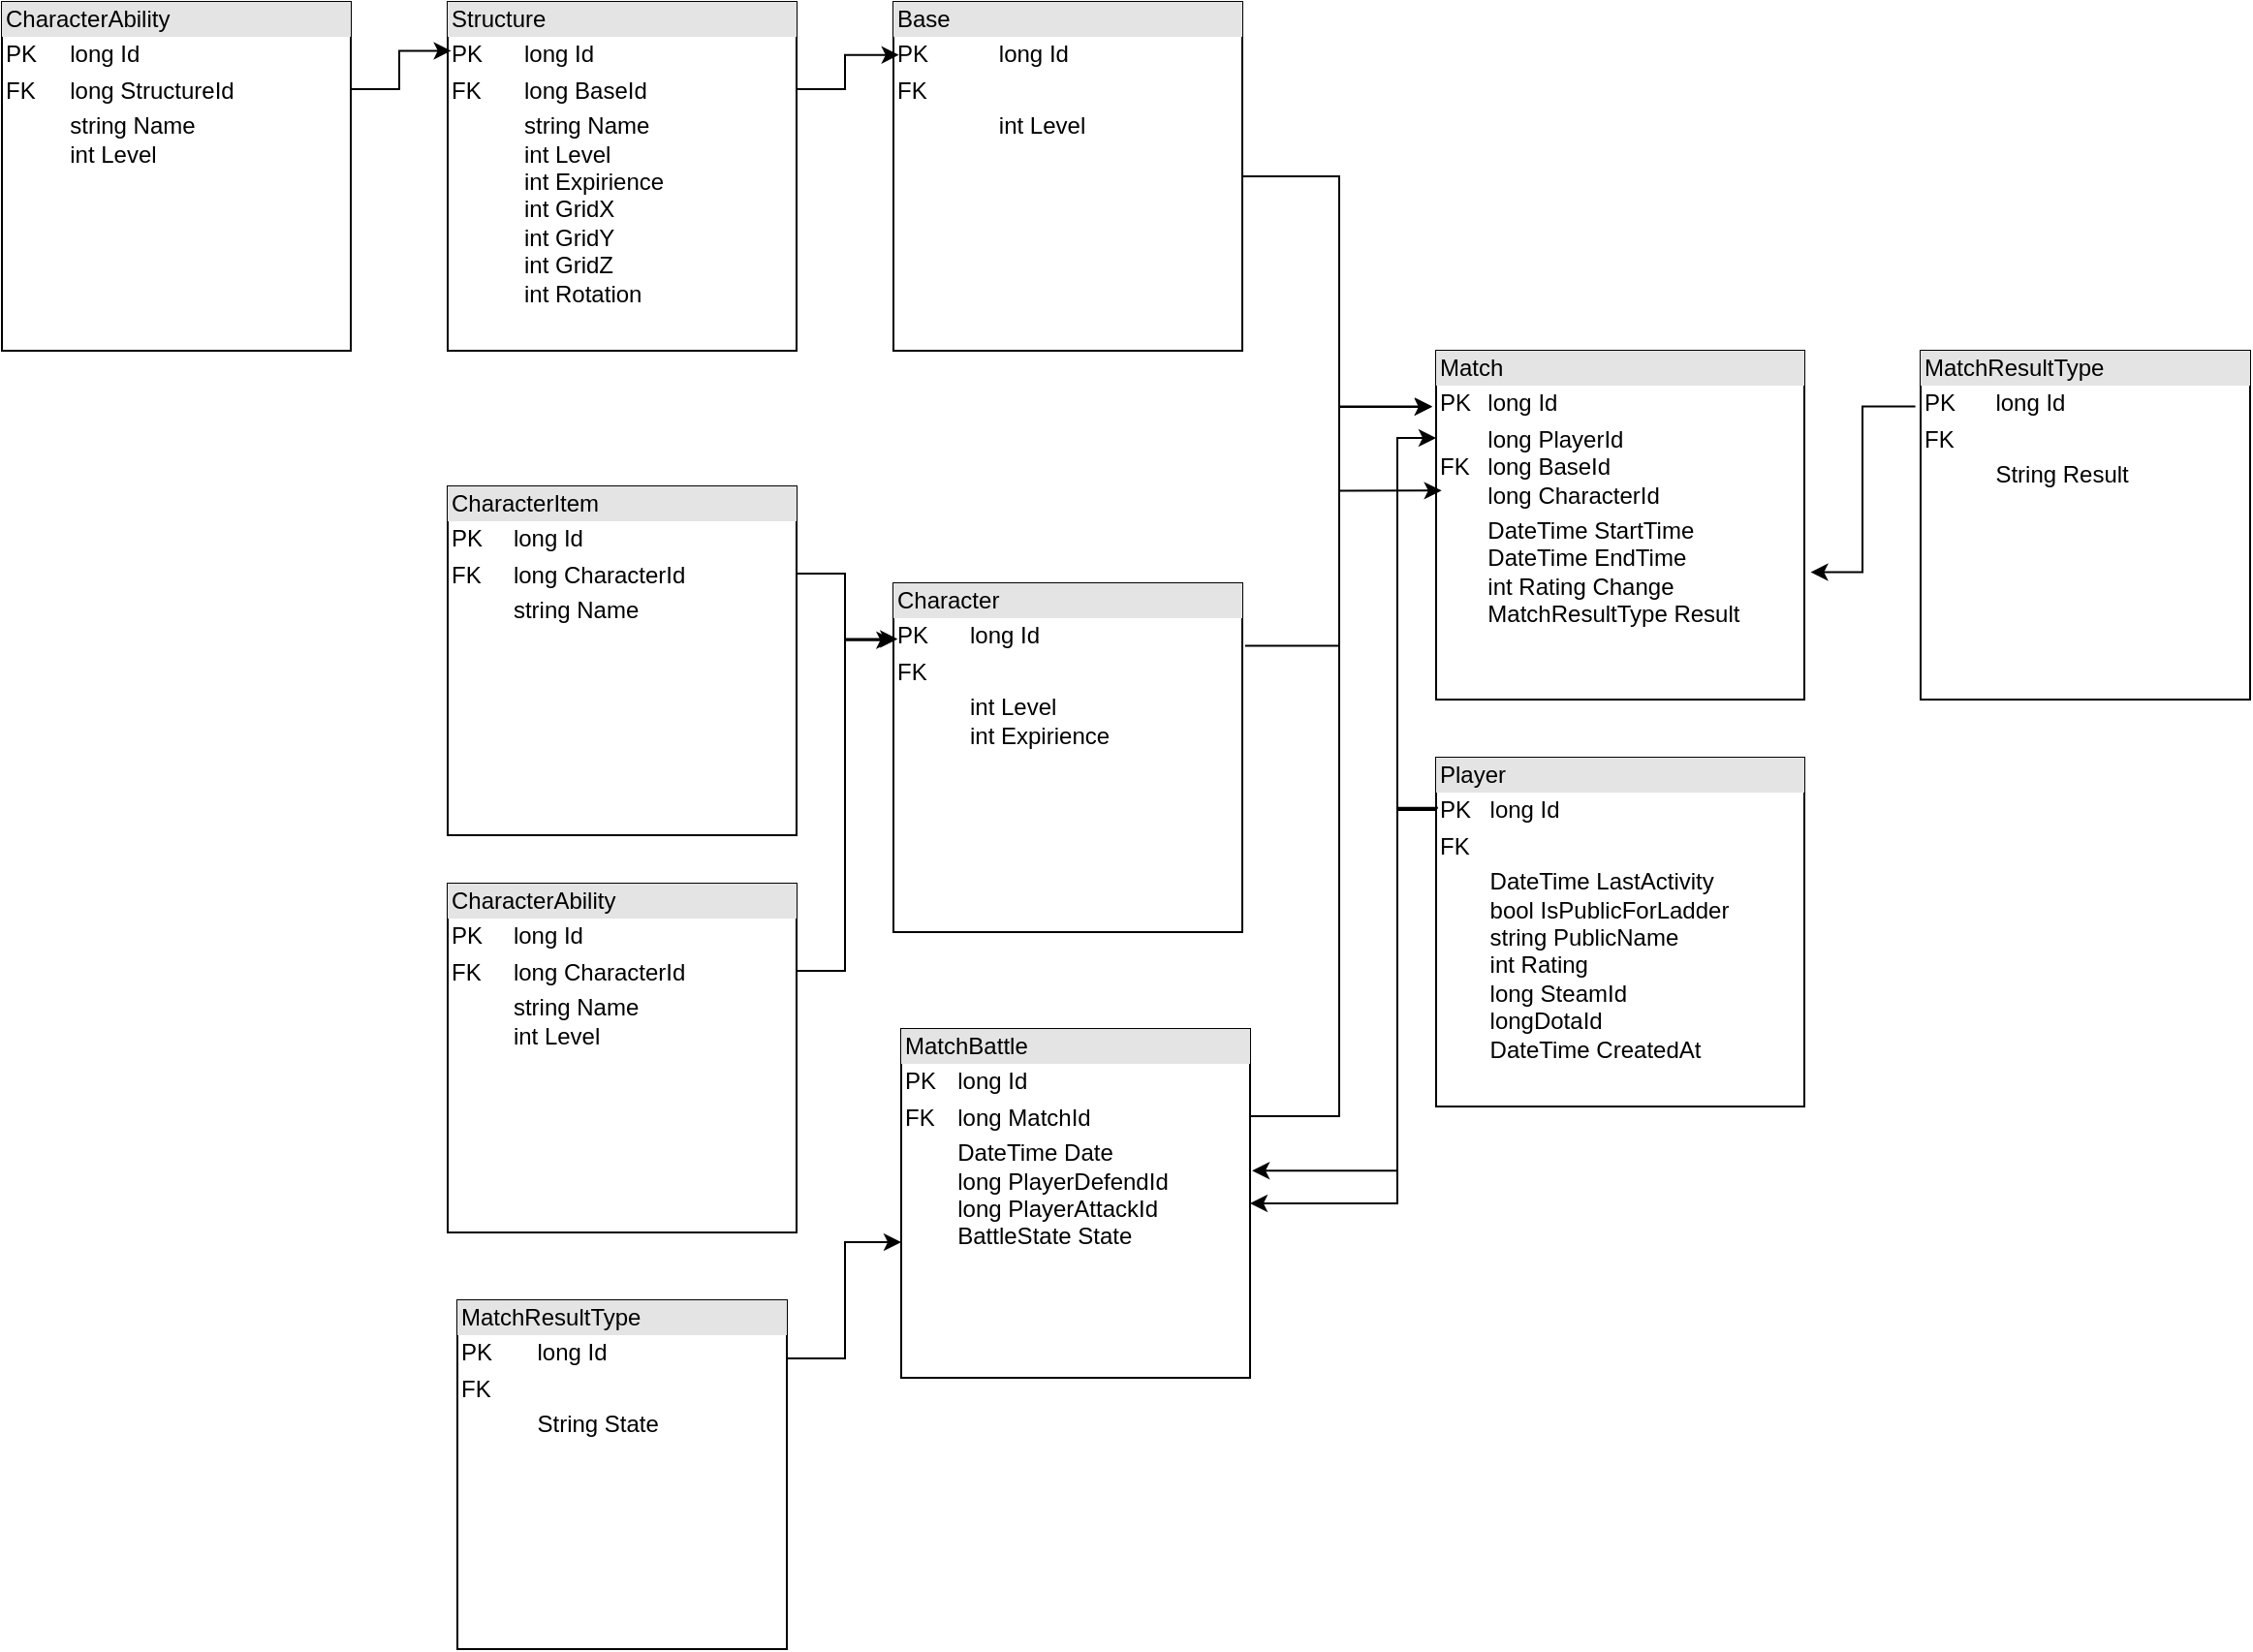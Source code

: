 <mxfile version="27.0.6">
  <diagram id="C5RBs43oDa-KdzZeNtuy" name="Page-1">
    <mxGraphModel dx="2505" dy="926" grid="1" gridSize="10" guides="1" tooltips="1" connect="1" arrows="1" fold="1" page="1" pageScale="1" pageWidth="827" pageHeight="1169" math="0" shadow="0">
      <root>
        <mxCell id="WIyWlLk6GJQsqaUBKTNV-0" />
        <mxCell id="WIyWlLk6GJQsqaUBKTNV-1" parent="WIyWlLk6GJQsqaUBKTNV-0" />
        <mxCell id="qjPhhf1BPXPf3cThABQ9-6" style="edgeStyle=orthogonalEdgeStyle;rounded=0;orthogonalLoop=1;jettySize=auto;html=1;entryX=0;entryY=0.25;entryDx=0;entryDy=0;exitX=-0.001;exitY=0.146;exitDx=0;exitDy=0;exitPerimeter=0;" edge="1" parent="WIyWlLk6GJQsqaUBKTNV-1" source="_eDPKXbgIYeM6eCFVfQq-17" target="_eDPKXbgIYeM6eCFVfQq-20">
          <mxGeometry relative="1" as="geometry" />
        </mxCell>
        <mxCell id="qjPhhf1BPXPf3cThABQ9-13" style="edgeStyle=orthogonalEdgeStyle;rounded=0;orthogonalLoop=1;jettySize=auto;html=1;exitX=0.011;exitY=0.15;exitDx=0;exitDy=0;exitPerimeter=0;entryX=1;entryY=0.5;entryDx=0;entryDy=0;" edge="1" parent="WIyWlLk6GJQsqaUBKTNV-1" source="_eDPKXbgIYeM6eCFVfQq-17" target="_eDPKXbgIYeM6eCFVfQq-23">
          <mxGeometry relative="1" as="geometry">
            <mxPoint x="420" y="650" as="targetPoint" />
            <Array as="points">
              <mxPoint x="490" y="457" />
              <mxPoint x="490" y="660" />
            </Array>
          </mxGeometry>
        </mxCell>
        <mxCell id="_eDPKXbgIYeM6eCFVfQq-17" value="&lt;div style=&quot;box-sizing: border-box; width: 100%; background: rgb(228, 228, 228); padding: 2px;&quot;&gt;Player&lt;/div&gt;&lt;table style=&quot;width:100%;font-size:1em;&quot; cellpadding=&quot;2&quot; cellspacing=&quot;0&quot;&gt;&lt;tbody&gt;&lt;tr&gt;&lt;td&gt;PK&lt;/td&gt;&lt;td&gt;long Id&lt;/td&gt;&lt;/tr&gt;&lt;tr&gt;&lt;td&gt;FK&lt;/td&gt;&lt;td&gt;&lt;br&gt;&lt;/td&gt;&lt;/tr&gt;&lt;tr&gt;&lt;td&gt;&lt;br&gt;&lt;/td&gt;&lt;td&gt;DateTime LastActivity&lt;br&gt;bool IsPublicForLadder&lt;br&gt;string PublicName&lt;br&gt;int Rating&lt;br&gt;long SteamId&lt;br&gt;longDotaId&lt;br&gt;DateTime CreatedAt&lt;/td&gt;&lt;/tr&gt;&lt;/tbody&gt;&lt;/table&gt;" style="verticalAlign=top;align=left;overflow=fill;html=1;whiteSpace=wrap;" parent="WIyWlLk6GJQsqaUBKTNV-1" vertex="1">
          <mxGeometry x="510" y="430" width="190" height="180" as="geometry" />
        </mxCell>
        <mxCell id="_eDPKXbgIYeM6eCFVfQq-20" value="&lt;div style=&quot;box-sizing: border-box; width: 100%; background: rgb(228, 228, 228); padding: 2px;&quot;&gt;Match&lt;/div&gt;&lt;table style=&quot;width:100%;font-size:1em;&quot; cellpadding=&quot;2&quot; cellspacing=&quot;0&quot;&gt;&lt;tbody&gt;&lt;tr&gt;&lt;td&gt;PK&lt;/td&gt;&lt;td&gt;long Id&lt;/td&gt;&lt;/tr&gt;&lt;tr&gt;&lt;td&gt;FK&lt;/td&gt;&lt;td&gt;long PlayerId&lt;br&gt;long BaseId&lt;br&gt;long CharacterId&lt;/td&gt;&lt;/tr&gt;&lt;tr&gt;&lt;td&gt;&lt;br&gt;&lt;/td&gt;&lt;td&gt;DateTime StartTime&lt;br&gt;DateTime EndTime&lt;br&gt;int Rating Change&lt;br&gt;MatchResultType Result&lt;/td&gt;&lt;/tr&gt;&lt;/tbody&gt;&lt;/table&gt;" style="verticalAlign=top;align=left;overflow=fill;html=1;whiteSpace=wrap;" parent="WIyWlLk6GJQsqaUBKTNV-1" vertex="1">
          <mxGeometry x="510" y="220" width="190" height="180" as="geometry" />
        </mxCell>
        <mxCell id="_eDPKXbgIYeM6eCFVfQq-21" value="&lt;div style=&quot;box-sizing: border-box; width: 100%; background: rgb(228, 228, 228); padding: 2px;&quot;&gt;MatchResultType&lt;/div&gt;&lt;table style=&quot;width:100%;font-size:1em;&quot; cellpadding=&quot;2&quot; cellspacing=&quot;0&quot;&gt;&lt;tbody&gt;&lt;tr&gt;&lt;td&gt;PK&lt;/td&gt;&lt;td&gt;long Id&lt;/td&gt;&lt;/tr&gt;&lt;tr&gt;&lt;td&gt;FK&lt;/td&gt;&lt;td&gt;&lt;br&gt;&lt;/td&gt;&lt;/tr&gt;&lt;tr&gt;&lt;td&gt;&lt;br&gt;&lt;/td&gt;&lt;td&gt;String Result&lt;/td&gt;&lt;/tr&gt;&lt;/tbody&gt;&lt;/table&gt;" style="verticalAlign=top;align=left;overflow=fill;html=1;whiteSpace=wrap;" parent="WIyWlLk6GJQsqaUBKTNV-1" vertex="1">
          <mxGeometry x="760" y="220" width="170" height="180" as="geometry" />
        </mxCell>
        <mxCell id="_eDPKXbgIYeM6eCFVfQq-23" value="&lt;div style=&quot;box-sizing: border-box; width: 100%; background: rgb(228, 228, 228); padding: 2px;&quot;&gt;MatchBattle&lt;/div&gt;&lt;table style=&quot;width:100%;font-size:1em;&quot; cellpadding=&quot;2&quot; cellspacing=&quot;0&quot;&gt;&lt;tbody&gt;&lt;tr&gt;&lt;td&gt;PK&lt;/td&gt;&lt;td&gt;long Id&lt;/td&gt;&lt;/tr&gt;&lt;tr&gt;&lt;td&gt;FK&lt;/td&gt;&lt;td&gt;long MatchId&lt;/td&gt;&lt;/tr&gt;&lt;tr&gt;&lt;td&gt;&lt;br&gt;&lt;/td&gt;&lt;td&gt;DateTime Date&lt;br&gt;long PlayerDefendId&lt;br&gt;long PlayerAttackId&lt;br&gt;BattleState State&lt;/td&gt;&lt;/tr&gt;&lt;/tbody&gt;&lt;/table&gt;" style="verticalAlign=top;align=left;overflow=fill;html=1;whiteSpace=wrap;" parent="WIyWlLk6GJQsqaUBKTNV-1" vertex="1">
          <mxGeometry x="234" y="570" width="180" height="180" as="geometry" />
        </mxCell>
        <mxCell id="_eDPKXbgIYeM6eCFVfQq-24" value="&lt;div style=&quot;box-sizing: border-box; width: 100%; background: rgb(228, 228, 228); padding: 2px;&quot;&gt;Character&lt;/div&gt;&lt;table style=&quot;width:100%;font-size:1em;&quot; cellpadding=&quot;2&quot; cellspacing=&quot;0&quot;&gt;&lt;tbody&gt;&lt;tr&gt;&lt;td&gt;PK&lt;/td&gt;&lt;td&gt;long Id&lt;/td&gt;&lt;/tr&gt;&lt;tr&gt;&lt;td&gt;FK&lt;/td&gt;&lt;td&gt;&lt;br&gt;&lt;/td&gt;&lt;/tr&gt;&lt;tr&gt;&lt;td&gt;&lt;br&gt;&lt;/td&gt;&lt;td&gt;int Level&lt;br&gt;int Expirience&lt;/td&gt;&lt;/tr&gt;&lt;/tbody&gt;&lt;/table&gt;" style="verticalAlign=top;align=left;overflow=fill;html=1;whiteSpace=wrap;" parent="WIyWlLk6GJQsqaUBKTNV-1" vertex="1">
          <mxGeometry x="230" y="340" width="180" height="180" as="geometry" />
        </mxCell>
        <mxCell id="qjPhhf1BPXPf3cThABQ9-9" style="edgeStyle=orthogonalEdgeStyle;rounded=0;orthogonalLoop=1;jettySize=auto;html=1;entryX=0.012;entryY=0.16;entryDx=0;entryDy=0;entryPerimeter=0;exitX=1;exitY=0.25;exitDx=0;exitDy=0;" edge="1" parent="WIyWlLk6GJQsqaUBKTNV-1" source="qjPhhf1BPXPf3cThABQ9-0" target="_eDPKXbgIYeM6eCFVfQq-24">
          <mxGeometry relative="1" as="geometry" />
        </mxCell>
        <mxCell id="qjPhhf1BPXPf3cThABQ9-0" value="&lt;div style=&quot;box-sizing: border-box; width: 100%; background: rgb(228, 228, 228); padding: 2px;&quot;&gt;CharacterItem&lt;/div&gt;&lt;table style=&quot;width:100%;font-size:1em;&quot; cellpadding=&quot;2&quot; cellspacing=&quot;0&quot;&gt;&lt;tbody&gt;&lt;tr&gt;&lt;td&gt;PK&lt;/td&gt;&lt;td&gt;long Id&lt;/td&gt;&lt;/tr&gt;&lt;tr&gt;&lt;td&gt;FK&lt;/td&gt;&lt;td&gt;long CharacterId&lt;/td&gt;&lt;/tr&gt;&lt;tr&gt;&lt;td&gt;&lt;br&gt;&lt;/td&gt;&lt;td&gt;string Name&lt;/td&gt;&lt;/tr&gt;&lt;/tbody&gt;&lt;/table&gt;" style="verticalAlign=top;align=left;overflow=fill;html=1;whiteSpace=wrap;" vertex="1" parent="WIyWlLk6GJQsqaUBKTNV-1">
          <mxGeometry y="290" width="180" height="180" as="geometry" />
        </mxCell>
        <mxCell id="qjPhhf1BPXPf3cThABQ9-2" value="&lt;div style=&quot;box-sizing: border-box; width: 100%; background: rgb(228, 228, 228); padding: 2px;&quot;&gt;CharacterAbility&lt;/div&gt;&lt;table style=&quot;width:100%;font-size:1em;&quot; cellpadding=&quot;2&quot; cellspacing=&quot;0&quot;&gt;&lt;tbody&gt;&lt;tr&gt;&lt;td&gt;PK&lt;/td&gt;&lt;td&gt;long Id&lt;/td&gt;&lt;/tr&gt;&lt;tr&gt;&lt;td&gt;FK&lt;/td&gt;&lt;td&gt;long CharacterId&lt;/td&gt;&lt;/tr&gt;&lt;tr&gt;&lt;td&gt;&lt;br&gt;&lt;/td&gt;&lt;td&gt;string Name&lt;br&gt;int Level&lt;/td&gt;&lt;/tr&gt;&lt;/tbody&gt;&lt;/table&gt;" style="verticalAlign=top;align=left;overflow=fill;html=1;whiteSpace=wrap;" vertex="1" parent="WIyWlLk6GJQsqaUBKTNV-1">
          <mxGeometry y="495" width="180" height="180" as="geometry" />
        </mxCell>
        <mxCell id="qjPhhf1BPXPf3cThABQ9-4" style="edgeStyle=orthogonalEdgeStyle;rounded=0;orthogonalLoop=1;jettySize=auto;html=1;entryX=1.017;entryY=0.635;entryDx=0;entryDy=0;entryPerimeter=0;exitX=-0.016;exitY=0.16;exitDx=0;exitDy=0;exitPerimeter=0;" edge="1" parent="WIyWlLk6GJQsqaUBKTNV-1" source="_eDPKXbgIYeM6eCFVfQq-21" target="_eDPKXbgIYeM6eCFVfQq-20">
          <mxGeometry relative="1" as="geometry" />
        </mxCell>
        <mxCell id="qjPhhf1BPXPf3cThABQ9-8" style="edgeStyle=orthogonalEdgeStyle;rounded=0;orthogonalLoop=1;jettySize=auto;html=1;entryX=-0.01;entryY=0.16;entryDx=0;entryDy=0;entryPerimeter=0;exitX=1;exitY=0.25;exitDx=0;exitDy=0;" edge="1" parent="WIyWlLk6GJQsqaUBKTNV-1" source="_eDPKXbgIYeM6eCFVfQq-23" target="_eDPKXbgIYeM6eCFVfQq-20">
          <mxGeometry relative="1" as="geometry">
            <Array as="points">
              <mxPoint x="460" y="615" />
              <mxPoint x="460" y="249" />
            </Array>
          </mxGeometry>
        </mxCell>
        <mxCell id="qjPhhf1BPXPf3cThABQ9-10" style="edgeStyle=orthogonalEdgeStyle;rounded=0;orthogonalLoop=1;jettySize=auto;html=1;entryX=0.001;entryY=0.163;entryDx=0;entryDy=0;entryPerimeter=0;exitX=1;exitY=0.25;exitDx=0;exitDy=0;" edge="1" parent="WIyWlLk6GJQsqaUBKTNV-1" source="qjPhhf1BPXPf3cThABQ9-2" target="_eDPKXbgIYeM6eCFVfQq-24">
          <mxGeometry relative="1" as="geometry" />
        </mxCell>
        <mxCell id="qjPhhf1BPXPf3cThABQ9-11" style="edgeStyle=orthogonalEdgeStyle;rounded=0;orthogonalLoop=1;jettySize=auto;html=1;entryX=1.006;entryY=0.406;entryDx=0;entryDy=0;entryPerimeter=0;exitX=0.005;exitY=0.144;exitDx=0;exitDy=0;exitPerimeter=0;" edge="1" parent="WIyWlLk6GJQsqaUBKTNV-1" source="_eDPKXbgIYeM6eCFVfQq-17" target="_eDPKXbgIYeM6eCFVfQq-23">
          <mxGeometry relative="1" as="geometry">
            <Array as="points">
              <mxPoint x="490" y="456" />
              <mxPoint x="490" y="643" />
            </Array>
          </mxGeometry>
        </mxCell>
        <mxCell id="qjPhhf1BPXPf3cThABQ9-15" value="&lt;div style=&quot;box-sizing: border-box; width: 100%; background: rgb(228, 228, 228); padding: 2px;&quot;&gt;Base&lt;/div&gt;&lt;table style=&quot;width:100%;font-size:1em;&quot; cellpadding=&quot;2&quot; cellspacing=&quot;0&quot;&gt;&lt;tbody&gt;&lt;tr&gt;&lt;td&gt;PK&lt;/td&gt;&lt;td&gt;long Id&lt;/td&gt;&lt;/tr&gt;&lt;tr&gt;&lt;td&gt;FK&lt;/td&gt;&lt;td&gt;&lt;br&gt;&lt;/td&gt;&lt;/tr&gt;&lt;tr&gt;&lt;td&gt;&lt;br&gt;&lt;/td&gt;&lt;td&gt;int Level&lt;/td&gt;&lt;/tr&gt;&lt;/tbody&gt;&lt;/table&gt;" style="verticalAlign=top;align=left;overflow=fill;html=1;whiteSpace=wrap;" vertex="1" parent="WIyWlLk6GJQsqaUBKTNV-1">
          <mxGeometry x="230" y="40" width="180" height="180" as="geometry" />
        </mxCell>
        <mxCell id="qjPhhf1BPXPf3cThABQ9-16" style="edgeStyle=orthogonalEdgeStyle;rounded=0;orthogonalLoop=1;jettySize=auto;html=1;entryX=-0.011;entryY=0.161;entryDx=0;entryDy=0;entryPerimeter=0;" edge="1" parent="WIyWlLk6GJQsqaUBKTNV-1" source="qjPhhf1BPXPf3cThABQ9-15" target="_eDPKXbgIYeM6eCFVfQq-20">
          <mxGeometry relative="1" as="geometry" />
        </mxCell>
        <mxCell id="qjPhhf1BPXPf3cThABQ9-18" style="edgeStyle=orthogonalEdgeStyle;rounded=0;orthogonalLoop=1;jettySize=auto;html=1;entryX=0.015;entryY=0.401;entryDx=0;entryDy=0;entryPerimeter=0;exitX=1.008;exitY=0.179;exitDx=0;exitDy=0;exitPerimeter=0;" edge="1" parent="WIyWlLk6GJQsqaUBKTNV-1" source="_eDPKXbgIYeM6eCFVfQq-24" target="_eDPKXbgIYeM6eCFVfQq-20">
          <mxGeometry relative="1" as="geometry" />
        </mxCell>
        <mxCell id="qjPhhf1BPXPf3cThABQ9-19" value="&lt;div style=&quot;box-sizing: border-box; width: 100%; background: rgb(228, 228, 228); padding: 2px;&quot;&gt;Structure&lt;/div&gt;&lt;table style=&quot;width:100%;font-size:1em;&quot; cellpadding=&quot;2&quot; cellspacing=&quot;0&quot;&gt;&lt;tbody&gt;&lt;tr&gt;&lt;td&gt;PK&lt;/td&gt;&lt;td&gt;long Id&lt;/td&gt;&lt;/tr&gt;&lt;tr&gt;&lt;td&gt;FK&lt;/td&gt;&lt;td&gt;long BaseId&lt;/td&gt;&lt;/tr&gt;&lt;tr&gt;&lt;td&gt;&lt;br&gt;&lt;/td&gt;&lt;td&gt;string Name&lt;br&gt;int Level&lt;br&gt;int Expirience&lt;br&gt;int GridX&lt;br&gt;int GridY&lt;br&gt;int GridZ&lt;br&gt;int Rotation&lt;/td&gt;&lt;/tr&gt;&lt;/tbody&gt;&lt;/table&gt;" style="verticalAlign=top;align=left;overflow=fill;html=1;whiteSpace=wrap;" vertex="1" parent="WIyWlLk6GJQsqaUBKTNV-1">
          <mxGeometry y="40" width="180" height="180" as="geometry" />
        </mxCell>
        <mxCell id="qjPhhf1BPXPf3cThABQ9-20" style="edgeStyle=orthogonalEdgeStyle;rounded=0;orthogonalLoop=1;jettySize=auto;html=1;entryX=0.016;entryY=0.152;entryDx=0;entryDy=0;entryPerimeter=0;exitX=1;exitY=0.25;exitDx=0;exitDy=0;" edge="1" parent="WIyWlLk6GJQsqaUBKTNV-1" source="qjPhhf1BPXPf3cThABQ9-19" target="qjPhhf1BPXPf3cThABQ9-15">
          <mxGeometry relative="1" as="geometry" />
        </mxCell>
        <mxCell id="qjPhhf1BPXPf3cThABQ9-22" value="&lt;div style=&quot;box-sizing: border-box; width: 100%; background: rgb(228, 228, 228); padding: 2px;&quot;&gt;CharacterAbility&lt;/div&gt;&lt;table style=&quot;width:100%;font-size:1em;&quot; cellpadding=&quot;2&quot; cellspacing=&quot;0&quot;&gt;&lt;tbody&gt;&lt;tr&gt;&lt;td&gt;PK&lt;/td&gt;&lt;td&gt;long Id&lt;/td&gt;&lt;/tr&gt;&lt;tr&gt;&lt;td&gt;FK&lt;/td&gt;&lt;td&gt;long StructureId&lt;/td&gt;&lt;/tr&gt;&lt;tr&gt;&lt;td&gt;&lt;br&gt;&lt;/td&gt;&lt;td&gt;string Name&lt;br&gt;int Level&lt;/td&gt;&lt;/tr&gt;&lt;/tbody&gt;&lt;/table&gt;" style="verticalAlign=top;align=left;overflow=fill;html=1;whiteSpace=wrap;" vertex="1" parent="WIyWlLk6GJQsqaUBKTNV-1">
          <mxGeometry x="-230" y="40" width="180" height="180" as="geometry" />
        </mxCell>
        <mxCell id="qjPhhf1BPXPf3cThABQ9-23" style="edgeStyle=orthogonalEdgeStyle;rounded=0;orthogonalLoop=1;jettySize=auto;html=1;entryX=0.01;entryY=0.14;entryDx=0;entryDy=0;entryPerimeter=0;exitX=1;exitY=0.25;exitDx=0;exitDy=0;" edge="1" parent="WIyWlLk6GJQsqaUBKTNV-1" source="qjPhhf1BPXPf3cThABQ9-22" target="qjPhhf1BPXPf3cThABQ9-19">
          <mxGeometry relative="1" as="geometry" />
        </mxCell>
        <mxCell id="qjPhhf1BPXPf3cThABQ9-25" style="edgeStyle=orthogonalEdgeStyle;rounded=0;orthogonalLoop=1;jettySize=auto;html=1;" edge="1" parent="WIyWlLk6GJQsqaUBKTNV-1" source="qjPhhf1BPXPf3cThABQ9-24" target="_eDPKXbgIYeM6eCFVfQq-23">
          <mxGeometry relative="1" as="geometry">
            <Array as="points">
              <mxPoint x="205" y="740" />
              <mxPoint x="205" y="680" />
            </Array>
          </mxGeometry>
        </mxCell>
        <mxCell id="qjPhhf1BPXPf3cThABQ9-24" value="&lt;div style=&quot;box-sizing: border-box; width: 100%; background: rgb(228, 228, 228); padding: 2px;&quot;&gt;MatchResultType&lt;/div&gt;&lt;table style=&quot;width:100%;font-size:1em;&quot; cellpadding=&quot;2&quot; cellspacing=&quot;0&quot;&gt;&lt;tbody&gt;&lt;tr&gt;&lt;td&gt;PK&lt;/td&gt;&lt;td&gt;long Id&lt;/td&gt;&lt;/tr&gt;&lt;tr&gt;&lt;td&gt;FK&lt;/td&gt;&lt;td&gt;&lt;br&gt;&lt;/td&gt;&lt;/tr&gt;&lt;tr&gt;&lt;td&gt;&lt;br&gt;&lt;/td&gt;&lt;td&gt;String State&lt;/td&gt;&lt;/tr&gt;&lt;/tbody&gt;&lt;/table&gt;" style="verticalAlign=top;align=left;overflow=fill;html=1;whiteSpace=wrap;" vertex="1" parent="WIyWlLk6GJQsqaUBKTNV-1">
          <mxGeometry x="5" y="710" width="170" height="180" as="geometry" />
        </mxCell>
      </root>
    </mxGraphModel>
  </diagram>
</mxfile>
